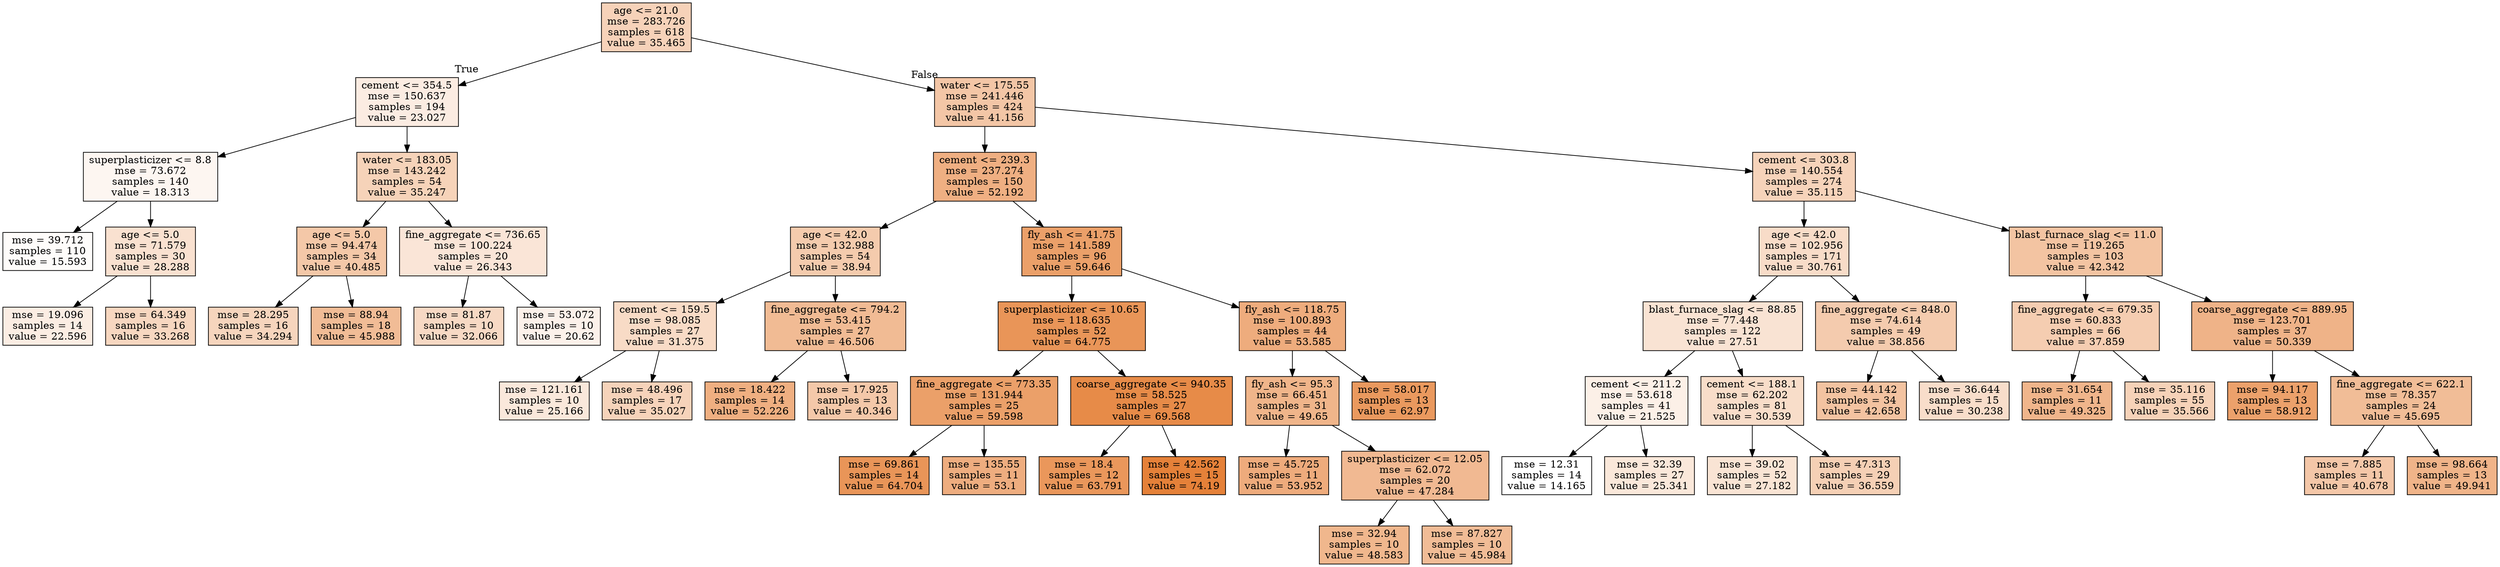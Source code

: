 digraph Tree {
node [shape=box, style="filled", color="black"] ;
0 [label="age <= 21.0\nmse = 283.726\nsamples = 618\nvalue = 35.465", fillcolor="#f6d2b9"] ;
1 [label="cement <= 354.5\nmse = 150.637\nsamples = 194\nvalue = 23.027", fillcolor="#fbece2"] ;
0 -> 1 [labeldistance=2.5, labelangle=45, headlabel="True"] ;
2 [label="superplasticizer <= 8.8\nmse = 73.672\nsamples = 140\nvalue = 18.313", fillcolor="#fdf6f1"] ;
1 -> 2 ;
3 [label="mse = 39.712\nsamples = 110\nvalue = 15.593", fillcolor="#fefcfa"] ;
2 -> 3 ;
4 [label="age <= 5.0\nmse = 71.579\nsamples = 30\nvalue = 28.288", fillcolor="#f9e1d0"] ;
2 -> 4 ;
5 [label="mse = 19.096\nsamples = 14\nvalue = 22.596", fillcolor="#fbede3"] ;
4 -> 5 ;
6 [label="mse = 64.349\nsamples = 16\nvalue = 33.268", fillcolor="#f7d7c0"] ;
4 -> 6 ;
7 [label="water <= 183.05\nmse = 143.242\nsamples = 54\nvalue = 35.247", fillcolor="#f6d3b9"] ;
1 -> 7 ;
8 [label="age <= 5.0\nmse = 94.474\nsamples = 34\nvalue = 40.485", fillcolor="#f4c8a8"] ;
7 -> 8 ;
9 [label="mse = 28.295\nsamples = 16\nvalue = 34.294", fillcolor="#f6d5bd"] ;
8 -> 9 ;
10 [label="mse = 88.94\nsamples = 18\nvalue = 45.988", fillcolor="#f1bc96"] ;
8 -> 10 ;
11 [label="fine_aggregate <= 736.65\nmse = 100.224\nsamples = 20\nvalue = 26.343", fillcolor="#fae5d7"] ;
7 -> 11 ;
12 [label="mse = 81.87\nsamples = 10\nvalue = 32.066", fillcolor="#f7d9c4"] ;
11 -> 12 ;
13 [label="mse = 53.072\nsamples = 10\nvalue = 20.62", fillcolor="#fcf1ea"] ;
11 -> 13 ;
14 [label="water <= 175.55\nmse = 241.446\nsamples = 424\nvalue = 41.156", fillcolor="#f3c6a6"] ;
0 -> 14 [labeldistance=2.5, labelangle=-45, headlabel="False"] ;
15 [label="cement <= 239.3\nmse = 237.274\nsamples = 150\nvalue = 52.192", fillcolor="#efaf82"] ;
14 -> 15 ;
16 [label="age <= 42.0\nmse = 132.988\nsamples = 54\nvalue = 38.94", fillcolor="#f4cbad"] ;
15 -> 16 ;
17 [label="cement <= 159.5\nmse = 98.085\nsamples = 27\nvalue = 31.375", fillcolor="#f8dbc6"] ;
16 -> 17 ;
18 [label="mse = 121.161\nsamples = 10\nvalue = 25.166", fillcolor="#fae8db"] ;
17 -> 18 ;
19 [label="mse = 48.496\nsamples = 17\nvalue = 35.027", fillcolor="#f6d3ba"] ;
17 -> 19 ;
20 [label="fine_aggregate <= 794.2\nmse = 53.415\nsamples = 27\nvalue = 46.506", fillcolor="#f1bb94"] ;
16 -> 20 ;
21 [label="mse = 18.422\nsamples = 14\nvalue = 52.226", fillcolor="#efaf81"] ;
20 -> 21 ;
22 [label="mse = 17.925\nsamples = 13\nvalue = 40.346", fillcolor="#f4c8a9"] ;
20 -> 22 ;
23 [label="fly_ash <= 41.75\nmse = 141.589\nsamples = 96\nvalue = 59.646", fillcolor="#eba069"] ;
15 -> 23 ;
24 [label="superplasticizer <= 10.65\nmse = 118.635\nsamples = 52\nvalue = 64.775", fillcolor="#e99558"] ;
23 -> 24 ;
25 [label="fine_aggregate <= 773.35\nmse = 131.944\nsamples = 25\nvalue = 59.598", fillcolor="#eba069"] ;
24 -> 25 ;
26 [label="mse = 69.861\nsamples = 14\nvalue = 64.704", fillcolor="#e99558"] ;
25 -> 26 ;
27 [label="mse = 135.55\nsamples = 11\nvalue = 53.1", fillcolor="#eead7f"] ;
25 -> 27 ;
28 [label="coarse_aggregate <= 940.35\nmse = 58.525\nsamples = 27\nvalue = 69.568", fillcolor="#e78b48"] ;
24 -> 28 ;
29 [label="mse = 18.4\nsamples = 12\nvalue = 63.791", fillcolor="#ea975b"] ;
28 -> 29 ;
30 [label="mse = 42.562\nsamples = 15\nvalue = 74.19", fillcolor="#e58139"] ;
28 -> 30 ;
31 [label="fly_ash <= 118.75\nmse = 100.893\nsamples = 44\nvalue = 53.585", fillcolor="#eeac7d"] ;
23 -> 31 ;
32 [label="fly_ash <= 95.3\nmse = 66.451\nsamples = 31\nvalue = 49.65", fillcolor="#f0b58a"] ;
31 -> 32 ;
33 [label="mse = 45.725\nsamples = 11\nvalue = 53.952", fillcolor="#eeab7c"] ;
32 -> 33 ;
34 [label="superplasticizer <= 12.05\nmse = 62.072\nsamples = 20\nvalue = 47.284", fillcolor="#f1b992"] ;
32 -> 34 ;
35 [label="mse = 32.94\nsamples = 10\nvalue = 48.583", fillcolor="#f0b78d"] ;
34 -> 35 ;
36 [label="mse = 87.827\nsamples = 10\nvalue = 45.984", fillcolor="#f1bc96"] ;
34 -> 36 ;
37 [label="mse = 58.017\nsamples = 13\nvalue = 62.97", fillcolor="#ea995e"] ;
31 -> 37 ;
38 [label="cement <= 303.8\nmse = 140.554\nsamples = 274\nvalue = 35.115", fillcolor="#f6d3ba"] ;
14 -> 38 ;
39 [label="age <= 42.0\nmse = 102.956\nsamples = 171\nvalue = 30.761", fillcolor="#f8dcc8"] ;
38 -> 39 ;
40 [label="blast_furnace_slag <= 88.85\nmse = 77.448\nsamples = 122\nvalue = 27.51", fillcolor="#f9e3d3"] ;
39 -> 40 ;
41 [label="cement <= 211.2\nmse = 53.618\nsamples = 41\nvalue = 21.525", fillcolor="#fcf0e7"] ;
40 -> 41 ;
42 [label="mse = 12.31\nsamples = 14\nvalue = 14.165", fillcolor="#ffffff"] ;
41 -> 42 ;
43 [label="mse = 32.39\nsamples = 27\nvalue = 25.341", fillcolor="#fae8da"] ;
41 -> 43 ;
44 [label="cement <= 188.1\nmse = 62.202\nsamples = 81\nvalue = 30.539", fillcolor="#f8ddc9"] ;
40 -> 44 ;
45 [label="mse = 39.02\nsamples = 52\nvalue = 27.182", fillcolor="#f9e4d4"] ;
44 -> 45 ;
46 [label="mse = 47.313\nsamples = 29\nvalue = 36.559", fillcolor="#f5d0b5"] ;
44 -> 46 ;
47 [label="fine_aggregate <= 848.0\nmse = 74.614\nsamples = 49\nvalue = 38.856", fillcolor="#f4cbae"] ;
39 -> 47 ;
48 [label="mse = 44.142\nsamples = 34\nvalue = 42.658", fillcolor="#f3c3a1"] ;
47 -> 48 ;
49 [label="mse = 36.644\nsamples = 15\nvalue = 30.238", fillcolor="#f8ddca"] ;
47 -> 49 ;
50 [label="blast_furnace_slag <= 11.0\nmse = 119.265\nsamples = 103\nvalue = 42.342", fillcolor="#f3c4a2"] ;
38 -> 50 ;
51 [label="fine_aggregate <= 679.35\nmse = 60.833\nsamples = 66\nvalue = 37.859", fillcolor="#f5cdb1"] ;
50 -> 51 ;
52 [label="mse = 31.654\nsamples = 11\nvalue = 49.325", fillcolor="#f0b58b"] ;
51 -> 52 ;
53 [label="mse = 35.116\nsamples = 55\nvalue = 35.566", fillcolor="#f6d2b8"] ;
51 -> 53 ;
54 [label="coarse_aggregate <= 889.95\nmse = 123.701\nsamples = 37\nvalue = 50.339", fillcolor="#efb388"] ;
50 -> 54 ;
55 [label="mse = 94.117\nsamples = 13\nvalue = 58.912", fillcolor="#eca16b"] ;
54 -> 55 ;
56 [label="fine_aggregate <= 622.1\nmse = 78.357\nsamples = 24\nvalue = 45.695", fillcolor="#f1bd97"] ;
54 -> 56 ;
57 [label="mse = 7.885\nsamples = 11\nvalue = 40.678", fillcolor="#f4c7a8"] ;
56 -> 57 ;
58 [label="mse = 98.664\nsamples = 13\nvalue = 49.941", fillcolor="#f0b489"] ;
56 -> 58 ;
}